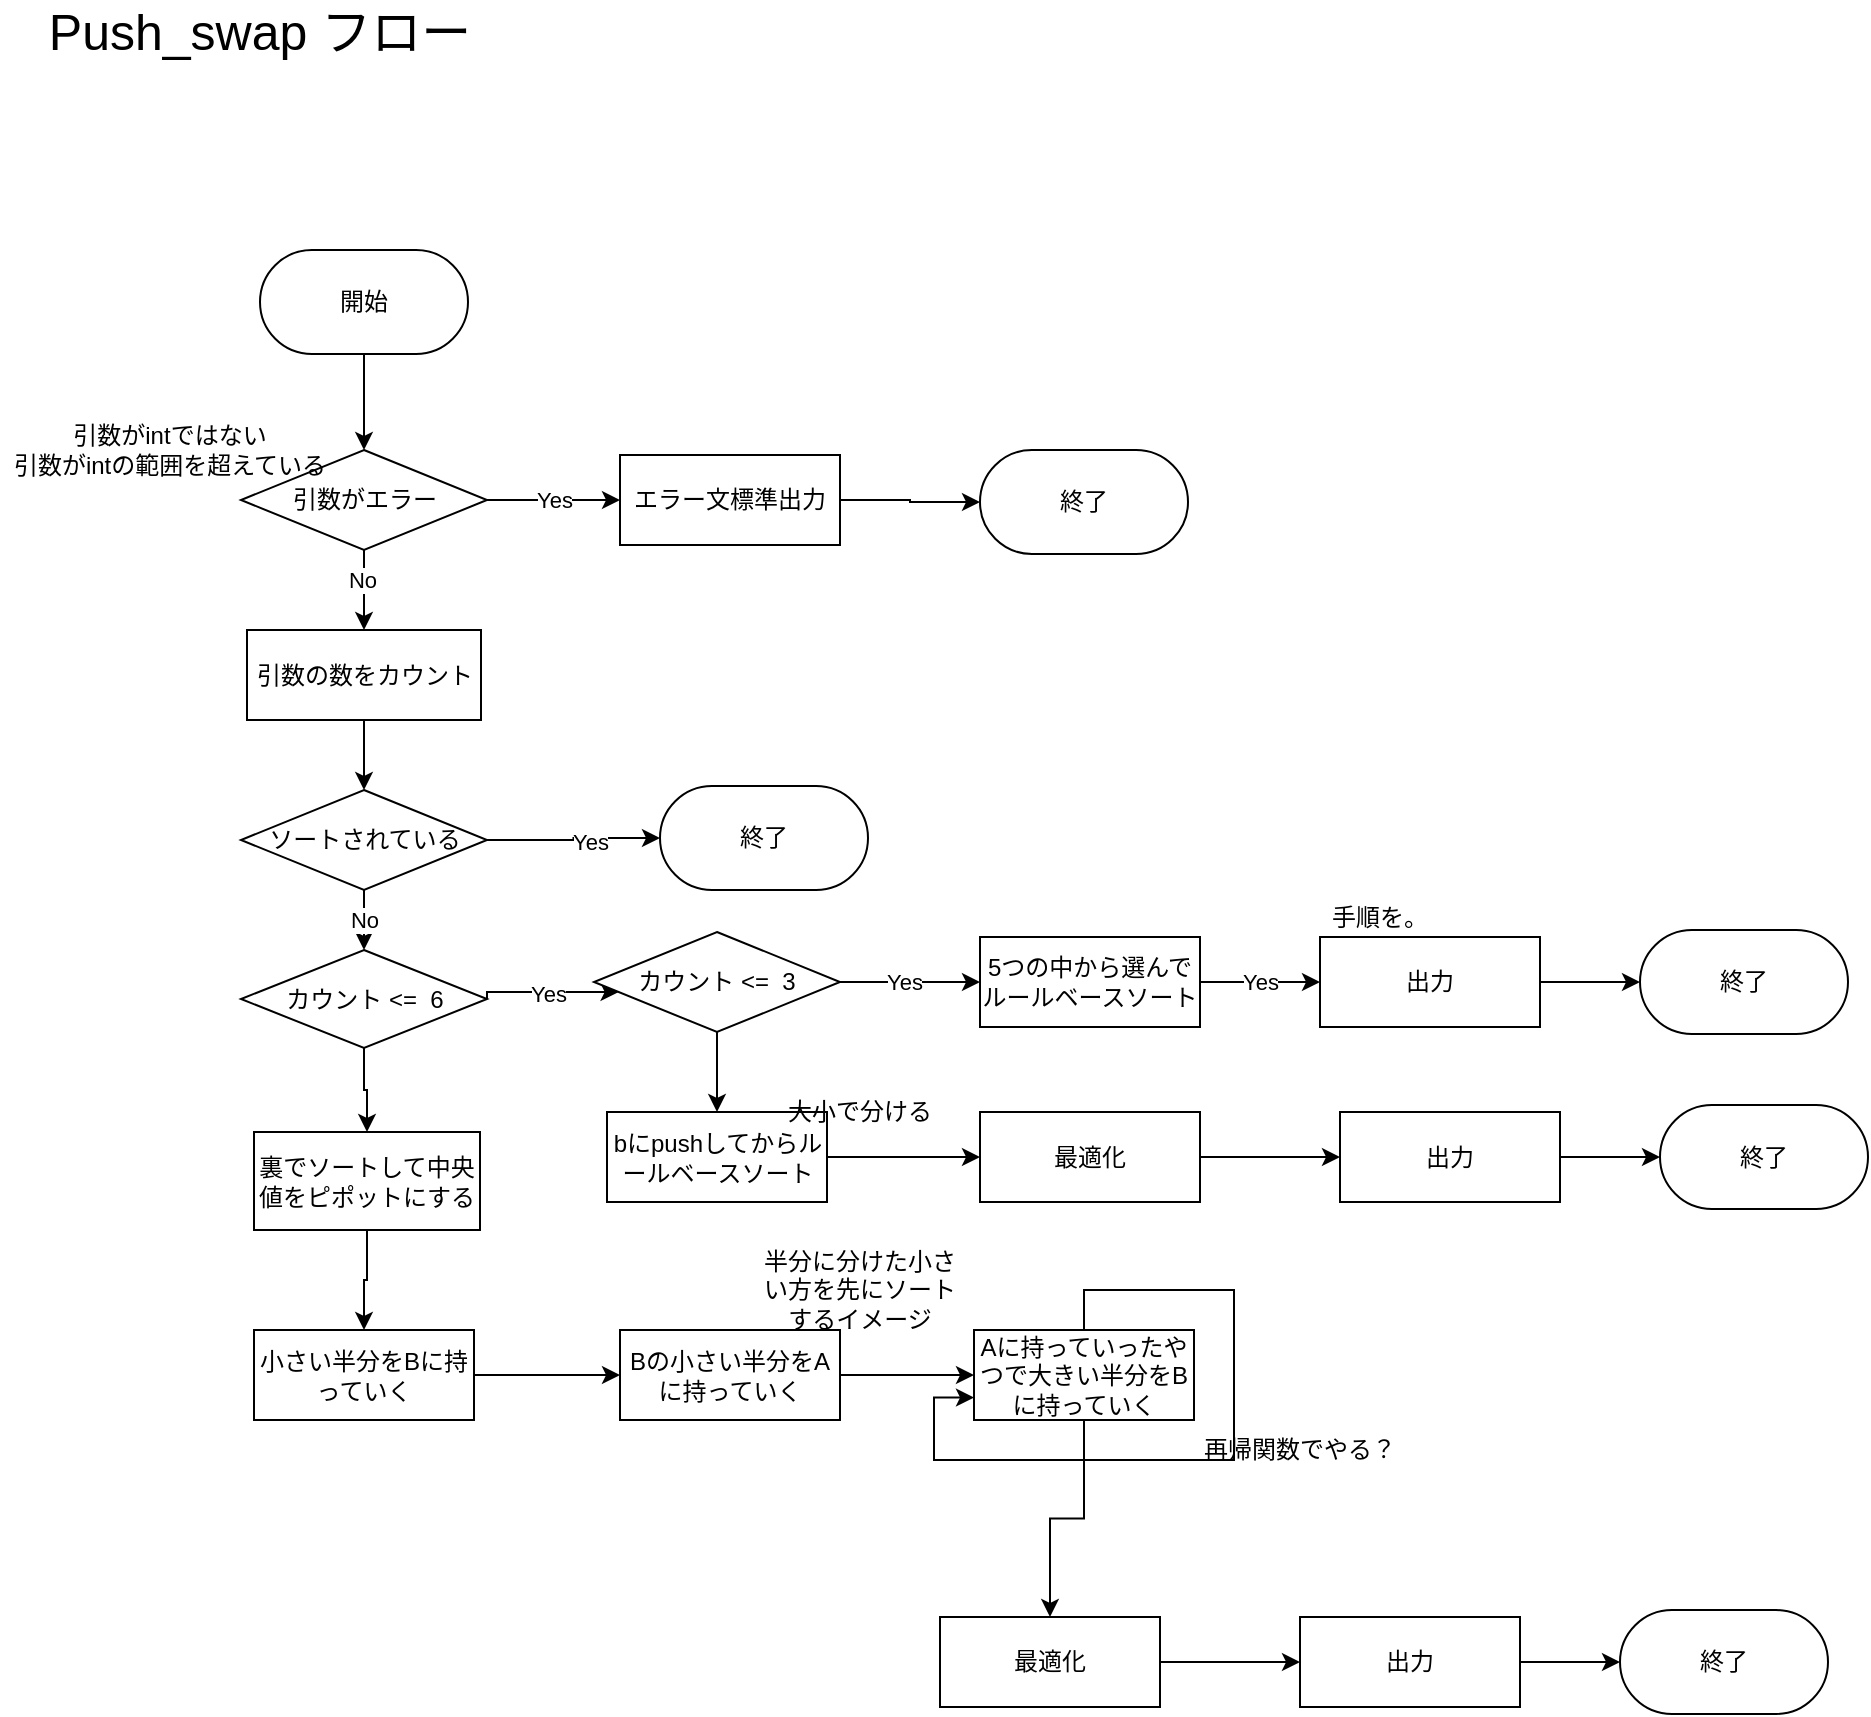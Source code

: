 <mxfile>
    <diagram id="IPizmsa35FWaFHBaQWgS" name="push_swap">
        <mxGraphModel dx="1801" dy="1872" grid="1" gridSize="10" guides="1" tooltips="1" connect="0" arrows="1" fold="1" page="1" pageScale="1" pageWidth="827" pageHeight="1169" math="0" shadow="0">
            <root>
                <mxCell id="0"/>
                <mxCell id="1" parent="0"/>
                <mxCell id="frzHYbRpGc11n68V8Oe7-6" value="&lt;font style=&quot;font-size: 25px&quot;&gt;Push_swap フロー&lt;/font&gt;" style="text;html=1;strokeColor=none;fillColor=none;align=center;verticalAlign=middle;whiteSpace=wrap;rounded=0;strokeWidth=0;" vertex="1" parent="1">
                    <mxGeometry x="-300" y="-280" width="260" height="20" as="geometry"/>
                </mxCell>
                <mxCell id="Gc7dPVeGJiUe8FWDM94Z-13" style="edgeStyle=orthogonalEdgeStyle;rounded=0;orthogonalLoop=1;jettySize=auto;html=1;entryX=0.5;entryY=0;entryDx=0;entryDy=0;" edge="1" parent="1" source="Gc7dPVeGJiUe8FWDM94Z-5" target="Gc7dPVeGJiUe8FWDM94Z-12">
                    <mxGeometry relative="1" as="geometry"/>
                </mxCell>
                <mxCell id="Gc7dPVeGJiUe8FWDM94Z-5" value="開始" style="rounded=1;whiteSpace=wrap;html=1;arcSize=50;" vertex="1" parent="1">
                    <mxGeometry x="-170" y="-160" width="104" height="52" as="geometry"/>
                </mxCell>
                <mxCell id="Gc7dPVeGJiUe8FWDM94Z-16" value="Yes" style="edgeStyle=orthogonalEdgeStyle;rounded=0;orthogonalLoop=1;jettySize=auto;html=1;entryX=0;entryY=0.5;entryDx=0;entryDy=0;" edge="1" parent="1" source="Gc7dPVeGJiUe8FWDM94Z-12" target="Gc7dPVeGJiUe8FWDM94Z-15">
                    <mxGeometry relative="1" as="geometry"/>
                </mxCell>
                <mxCell id="Gc7dPVeGJiUe8FWDM94Z-19" style="edgeStyle=orthogonalEdgeStyle;rounded=0;orthogonalLoop=1;jettySize=auto;html=1;entryX=0.5;entryY=0;entryDx=0;entryDy=0;" edge="1" parent="1" source="Gc7dPVeGJiUe8FWDM94Z-12" target="Gc7dPVeGJiUe8FWDM94Z-18">
                    <mxGeometry relative="1" as="geometry"/>
                </mxCell>
                <mxCell id="Gc7dPVeGJiUe8FWDM94Z-35" value="No" style="edgeLabel;html=1;align=center;verticalAlign=middle;resizable=0;points=[];" vertex="1" connectable="0" parent="Gc7dPVeGJiUe8FWDM94Z-19">
                    <mxGeometry x="-0.269" y="-1" relative="1" as="geometry">
                        <mxPoint as="offset"/>
                    </mxGeometry>
                </mxCell>
                <mxCell id="Gc7dPVeGJiUe8FWDM94Z-12" value="引数がエラー" style="rhombus;whiteSpace=wrap;html=1;" vertex="1" parent="1">
                    <mxGeometry x="-179.5" y="-60" width="123" height="50" as="geometry"/>
                </mxCell>
                <mxCell id="Gc7dPVeGJiUe8FWDM94Z-14" value="終了" style="rounded=1;whiteSpace=wrap;html=1;arcSize=50;" vertex="1" parent="1">
                    <mxGeometry x="190" y="-60" width="104" height="52" as="geometry"/>
                </mxCell>
                <mxCell id="Gc7dPVeGJiUe8FWDM94Z-17" style="edgeStyle=orthogonalEdgeStyle;rounded=0;orthogonalLoop=1;jettySize=auto;html=1;entryX=0;entryY=0.5;entryDx=0;entryDy=0;" edge="1" parent="1" source="Gc7dPVeGJiUe8FWDM94Z-15" target="Gc7dPVeGJiUe8FWDM94Z-14">
                    <mxGeometry relative="1" as="geometry"/>
                </mxCell>
                <mxCell id="Gc7dPVeGJiUe8FWDM94Z-15" value="エラー文標準出力" style="rounded=0;whiteSpace=wrap;html=1;" vertex="1" parent="1">
                    <mxGeometry x="10" y="-57.5" width="110" height="45" as="geometry"/>
                </mxCell>
                <mxCell id="Gc7dPVeGJiUe8FWDM94Z-68" style="edgeStyle=orthogonalEdgeStyle;rounded=0;orthogonalLoop=1;jettySize=auto;html=1;" edge="1" parent="1" source="Gc7dPVeGJiUe8FWDM94Z-18" target="Gc7dPVeGJiUe8FWDM94Z-67">
                    <mxGeometry relative="1" as="geometry"/>
                </mxCell>
                <mxCell id="Gc7dPVeGJiUe8FWDM94Z-18" value="引数の数をカウント" style="rounded=0;whiteSpace=wrap;html=1;" vertex="1" parent="1">
                    <mxGeometry x="-176.5" y="30" width="117" height="45" as="geometry"/>
                </mxCell>
                <mxCell id="Gc7dPVeGJiUe8FWDM94Z-28" style="edgeStyle=orthogonalEdgeStyle;rounded=0;orthogonalLoop=1;jettySize=auto;html=1;exitX=1;exitY=0.5;exitDx=0;exitDy=0;" edge="1" parent="1" source="Gc7dPVeGJiUe8FWDM94Z-20" target="Gc7dPVeGJiUe8FWDM94Z-26">
                    <mxGeometry relative="1" as="geometry">
                        <Array as="points">
                            <mxPoint x="-10" y="211"/>
                            <mxPoint x="-10" y="211"/>
                        </Array>
                    </mxGeometry>
                </mxCell>
                <mxCell id="Gc7dPVeGJiUe8FWDM94Z-29" value="Yes" style="edgeLabel;html=1;align=center;verticalAlign=middle;resizable=0;points=[];" vertex="1" connectable="0" parent="Gc7dPVeGJiUe8FWDM94Z-28">
                    <mxGeometry x="-0.018" y="-1" relative="1" as="geometry">
                        <mxPoint as="offset"/>
                    </mxGeometry>
                </mxCell>
                <mxCell id="Gc7dPVeGJiUe8FWDM94Z-59" style="edgeStyle=orthogonalEdgeStyle;rounded=0;orthogonalLoop=1;jettySize=auto;html=1;entryX=0.5;entryY=0;entryDx=0;entryDy=0;" edge="1" parent="1" source="Gc7dPVeGJiUe8FWDM94Z-20" target="Gc7dPVeGJiUe8FWDM94Z-58">
                    <mxGeometry relative="1" as="geometry"/>
                </mxCell>
                <mxCell id="Gc7dPVeGJiUe8FWDM94Z-20" value="カウント &amp;lt;=&amp;nbsp; 6" style="rhombus;whiteSpace=wrap;html=1;" vertex="1" parent="1">
                    <mxGeometry x="-179.5" y="190" width="123" height="49" as="geometry"/>
                </mxCell>
                <mxCell id="Gc7dPVeGJiUe8FWDM94Z-31" style="edgeStyle=orthogonalEdgeStyle;rounded=0;orthogonalLoop=1;jettySize=auto;html=1;" edge="1" parent="1" source="Gc7dPVeGJiUe8FWDM94Z-26" target="Gc7dPVeGJiUe8FWDM94Z-30">
                    <mxGeometry relative="1" as="geometry"/>
                </mxCell>
                <mxCell id="Gc7dPVeGJiUe8FWDM94Z-34" value="Yes" style="edgeLabel;html=1;align=center;verticalAlign=middle;resizable=0;points=[];" vertex="1" connectable="0" parent="Gc7dPVeGJiUe8FWDM94Z-31">
                    <mxGeometry x="-0.373" y="-3" relative="1" as="geometry">
                        <mxPoint x="10" y="-3" as="offset"/>
                    </mxGeometry>
                </mxCell>
                <mxCell id="Gc7dPVeGJiUe8FWDM94Z-46" style="edgeStyle=orthogonalEdgeStyle;rounded=0;orthogonalLoop=1;jettySize=auto;html=1;entryX=0.5;entryY=0;entryDx=0;entryDy=0;" edge="1" parent="1" source="Gc7dPVeGJiUe8FWDM94Z-26" target="Gc7dPVeGJiUe8FWDM94Z-45">
                    <mxGeometry relative="1" as="geometry"/>
                </mxCell>
                <mxCell id="Gc7dPVeGJiUe8FWDM94Z-26" value="カウント &amp;lt;=&amp;nbsp; 3" style="rhombus;whiteSpace=wrap;html=1;" vertex="1" parent="1">
                    <mxGeometry x="-3" y="181" width="123" height="50" as="geometry"/>
                </mxCell>
                <mxCell id="Gc7dPVeGJiUe8FWDM94Z-37" value="Yes" style="edgeStyle=orthogonalEdgeStyle;rounded=0;orthogonalLoop=1;jettySize=auto;html=1;entryX=0;entryY=0.5;entryDx=0;entryDy=0;" edge="1" parent="1" source="Gc7dPVeGJiUe8FWDM94Z-30" target="Gc7dPVeGJiUe8FWDM94Z-36">
                    <mxGeometry relative="1" as="geometry"/>
                </mxCell>
                <mxCell id="Gc7dPVeGJiUe8FWDM94Z-30" value="5つの中から選んでルールベースソート" style="rounded=0;whiteSpace=wrap;html=1;" vertex="1" parent="1">
                    <mxGeometry x="190" y="183.5" width="110" height="45" as="geometry"/>
                </mxCell>
                <mxCell id="Gc7dPVeGJiUe8FWDM94Z-39" style="edgeStyle=orthogonalEdgeStyle;rounded=0;orthogonalLoop=1;jettySize=auto;html=1;entryX=0;entryY=0.5;entryDx=0;entryDy=0;" edge="1" parent="1" source="Gc7dPVeGJiUe8FWDM94Z-36" target="Gc7dPVeGJiUe8FWDM94Z-38">
                    <mxGeometry relative="1" as="geometry"/>
                </mxCell>
                <mxCell id="Gc7dPVeGJiUe8FWDM94Z-36" value="出力" style="rounded=0;whiteSpace=wrap;html=1;" vertex="1" parent="1">
                    <mxGeometry x="360" y="183.5" width="110" height="45" as="geometry"/>
                </mxCell>
                <mxCell id="Gc7dPVeGJiUe8FWDM94Z-38" value="終了" style="rounded=1;whiteSpace=wrap;html=1;arcSize=50;" vertex="1" parent="1">
                    <mxGeometry x="520" y="180" width="104" height="52" as="geometry"/>
                </mxCell>
                <mxCell id="Gc7dPVeGJiUe8FWDM94Z-50" style="edgeStyle=orthogonalEdgeStyle;rounded=0;orthogonalLoop=1;jettySize=auto;html=1;entryX=0;entryY=0.5;entryDx=0;entryDy=0;" edge="1" parent="1" source="Gc7dPVeGJiUe8FWDM94Z-45" target="Gc7dPVeGJiUe8FWDM94Z-49">
                    <mxGeometry relative="1" as="geometry"/>
                </mxCell>
                <mxCell id="Gc7dPVeGJiUe8FWDM94Z-45" value="bにpushしてからルールベースソート" style="rounded=0;whiteSpace=wrap;html=1;" vertex="1" parent="1">
                    <mxGeometry x="3.5" y="271" width="110" height="45" as="geometry"/>
                </mxCell>
                <mxCell id="Gc7dPVeGJiUe8FWDM94Z-54" style="edgeStyle=orthogonalEdgeStyle;rounded=0;orthogonalLoop=1;jettySize=auto;html=1;entryX=0;entryY=0.5;entryDx=0;entryDy=0;" edge="1" parent="1" source="Gc7dPVeGJiUe8FWDM94Z-49" target="Gc7dPVeGJiUe8FWDM94Z-53">
                    <mxGeometry relative="1" as="geometry"/>
                </mxCell>
                <mxCell id="Gc7dPVeGJiUe8FWDM94Z-49" value="最適化" style="rounded=0;whiteSpace=wrap;html=1;" vertex="1" parent="1">
                    <mxGeometry x="190" y="271" width="110" height="45" as="geometry"/>
                </mxCell>
                <mxCell id="Gc7dPVeGJiUe8FWDM94Z-51" value="終了" style="rounded=1;whiteSpace=wrap;html=1;arcSize=50;" vertex="1" parent="1">
                    <mxGeometry x="530" y="267.5" width="104" height="52" as="geometry"/>
                </mxCell>
                <mxCell id="Gc7dPVeGJiUe8FWDM94Z-55" style="edgeStyle=orthogonalEdgeStyle;rounded=0;orthogonalLoop=1;jettySize=auto;html=1;" edge="1" parent="1" source="Gc7dPVeGJiUe8FWDM94Z-53" target="Gc7dPVeGJiUe8FWDM94Z-51">
                    <mxGeometry relative="1" as="geometry"/>
                </mxCell>
                <mxCell id="Gc7dPVeGJiUe8FWDM94Z-53" value="出力" style="rounded=0;whiteSpace=wrap;html=1;" vertex="1" parent="1">
                    <mxGeometry x="370" y="271" width="110" height="45" as="geometry"/>
                </mxCell>
                <mxCell id="Gc7dPVeGJiUe8FWDM94Z-79" style="edgeStyle=orthogonalEdgeStyle;rounded=0;orthogonalLoop=1;jettySize=auto;html=1;" edge="1" parent="1" source="Gc7dPVeGJiUe8FWDM94Z-58" target="Gc7dPVeGJiUe8FWDM94Z-78">
                    <mxGeometry relative="1" as="geometry"/>
                </mxCell>
                <mxCell id="Gc7dPVeGJiUe8FWDM94Z-58" value="裏でソートして中央値をピポットにする" style="rounded=0;whiteSpace=wrap;html=1;" vertex="1" parent="1">
                    <mxGeometry x="-173" y="281" width="113" height="49" as="geometry"/>
                </mxCell>
                <mxCell id="Gc7dPVeGJiUe8FWDM94Z-63" value="引数がintではない&lt;br&gt;引数がintの範囲を超えている" style="text;html=1;strokeColor=none;fillColor=none;align=center;verticalAlign=middle;whiteSpace=wrap;rounded=0;" vertex="1" parent="1">
                    <mxGeometry x="-300" y="-80" width="170" height="40" as="geometry"/>
                </mxCell>
                <mxCell id="Gc7dPVeGJiUe8FWDM94Z-65" value="大小で分ける" style="text;html=1;strokeColor=none;fillColor=none;align=center;verticalAlign=middle;whiteSpace=wrap;rounded=0;" vertex="1" parent="1">
                    <mxGeometry x="80" y="261" width="100" height="20" as="geometry"/>
                </mxCell>
                <mxCell id="Gc7dPVeGJiUe8FWDM94Z-69" value="No" style="edgeStyle=orthogonalEdgeStyle;rounded=0;orthogonalLoop=1;jettySize=auto;html=1;entryX=0.5;entryY=0;entryDx=0;entryDy=0;" edge="1" parent="1" source="Gc7dPVeGJiUe8FWDM94Z-67" target="Gc7dPVeGJiUe8FWDM94Z-20">
                    <mxGeometry relative="1" as="geometry"/>
                </mxCell>
                <mxCell id="Gc7dPVeGJiUe8FWDM94Z-76" style="edgeStyle=orthogonalEdgeStyle;rounded=0;orthogonalLoop=1;jettySize=auto;html=1;" edge="1" parent="1" source="Gc7dPVeGJiUe8FWDM94Z-67" target="Gc7dPVeGJiUe8FWDM94Z-75">
                    <mxGeometry relative="1" as="geometry"/>
                </mxCell>
                <mxCell id="Gc7dPVeGJiUe8FWDM94Z-77" value="Yes" style="edgeLabel;html=1;align=center;verticalAlign=middle;resizable=0;points=[];" vertex="1" connectable="0" parent="Gc7dPVeGJiUe8FWDM94Z-76">
                    <mxGeometry x="0.201" y="-2" relative="1" as="geometry">
                        <mxPoint as="offset"/>
                    </mxGeometry>
                </mxCell>
                <mxCell id="Gc7dPVeGJiUe8FWDM94Z-67" value="ソートされている" style="rhombus;whiteSpace=wrap;html=1;" vertex="1" parent="1">
                    <mxGeometry x="-179.5" y="110" width="123" height="50" as="geometry"/>
                </mxCell>
                <mxCell id="Gc7dPVeGJiUe8FWDM94Z-72" value="手順を。" style="text;html=1;strokeColor=none;fillColor=none;align=center;verticalAlign=middle;whiteSpace=wrap;rounded=0;" vertex="1" parent="1">
                    <mxGeometry x="340" y="163.5" width="100" height="20" as="geometry"/>
                </mxCell>
                <mxCell id="Gc7dPVeGJiUe8FWDM94Z-75" value="終了" style="rounded=1;whiteSpace=wrap;html=1;arcSize=50;" vertex="1" parent="1">
                    <mxGeometry x="30" y="108" width="104" height="52" as="geometry"/>
                </mxCell>
                <mxCell id="Gc7dPVeGJiUe8FWDM94Z-81" style="edgeStyle=orthogonalEdgeStyle;rounded=0;orthogonalLoop=1;jettySize=auto;html=1;entryX=0;entryY=0.5;entryDx=0;entryDy=0;" edge="1" parent="1" source="Gc7dPVeGJiUe8FWDM94Z-78" target="Gc7dPVeGJiUe8FWDM94Z-80">
                    <mxGeometry relative="1" as="geometry"/>
                </mxCell>
                <mxCell id="Gc7dPVeGJiUe8FWDM94Z-78" value="小さい半分をBに持っていく" style="rounded=0;whiteSpace=wrap;html=1;" vertex="1" parent="1">
                    <mxGeometry x="-173" y="380" width="110" height="45" as="geometry"/>
                </mxCell>
                <mxCell id="Gc7dPVeGJiUe8FWDM94Z-84" style="edgeStyle=orthogonalEdgeStyle;rounded=0;orthogonalLoop=1;jettySize=auto;html=1;entryX=0;entryY=0.5;entryDx=0;entryDy=0;" edge="1" parent="1" source="Gc7dPVeGJiUe8FWDM94Z-80" target="Gc7dPVeGJiUe8FWDM94Z-82">
                    <mxGeometry relative="1" as="geometry"/>
                </mxCell>
                <mxCell id="Gc7dPVeGJiUe8FWDM94Z-80" value="Bの小さい半分をAに持っていく" style="rounded=0;whiteSpace=wrap;html=1;" vertex="1" parent="1">
                    <mxGeometry x="10" y="380" width="110" height="45" as="geometry"/>
                </mxCell>
                <mxCell id="Gc7dPVeGJiUe8FWDM94Z-90" style="edgeStyle=orthogonalEdgeStyle;rounded=0;orthogonalLoop=1;jettySize=auto;html=1;" edge="1" parent="1" source="Gc7dPVeGJiUe8FWDM94Z-82" target="Gc7dPVeGJiUe8FWDM94Z-87">
                    <mxGeometry relative="1" as="geometry"/>
                </mxCell>
                <mxCell id="Gc7dPVeGJiUe8FWDM94Z-82" value="Aに持っていったやつで大きい半分をBに持っていく" style="rounded=0;whiteSpace=wrap;html=1;" vertex="1" parent="1">
                    <mxGeometry x="187" y="380" width="110" height="45" as="geometry"/>
                </mxCell>
                <mxCell id="Gc7dPVeGJiUe8FWDM94Z-83" value="半分に分けた小さい方を先にソートするイメージ" style="text;html=1;strokeColor=none;fillColor=none;align=center;verticalAlign=middle;whiteSpace=wrap;rounded=0;" vertex="1" parent="1">
                    <mxGeometry x="80" y="350" width="100" height="20" as="geometry"/>
                </mxCell>
                <mxCell id="Gc7dPVeGJiUe8FWDM94Z-85" style="edgeStyle=orthogonalEdgeStyle;rounded=0;orthogonalLoop=1;jettySize=auto;html=1;entryX=0;entryY=0.75;entryDx=0;entryDy=0;" edge="1" parent="1" source="Gc7dPVeGJiUe8FWDM94Z-82" target="Gc7dPVeGJiUe8FWDM94Z-82">
                    <mxGeometry relative="1" as="geometry"/>
                </mxCell>
                <mxCell id="Gc7dPVeGJiUe8FWDM94Z-86" value="再帰関数でやる？" style="text;html=1;strokeColor=none;fillColor=none;align=center;verticalAlign=middle;whiteSpace=wrap;rounded=0;" vertex="1" parent="1">
                    <mxGeometry x="300" y="430" width="100" height="20" as="geometry"/>
                </mxCell>
                <mxCell id="Gc7dPVeGJiUe8FWDM94Z-91" style="edgeStyle=orthogonalEdgeStyle;rounded=0;orthogonalLoop=1;jettySize=auto;html=1;" edge="1" parent="1" source="Gc7dPVeGJiUe8FWDM94Z-87" target="Gc7dPVeGJiUe8FWDM94Z-89">
                    <mxGeometry relative="1" as="geometry"/>
                </mxCell>
                <mxCell id="Gc7dPVeGJiUe8FWDM94Z-87" value="最適化" style="rounded=0;whiteSpace=wrap;html=1;" vertex="1" parent="1">
                    <mxGeometry x="170" y="523.5" width="110" height="45" as="geometry"/>
                </mxCell>
                <mxCell id="Gc7dPVeGJiUe8FWDM94Z-88" value="終了" style="rounded=1;whiteSpace=wrap;html=1;arcSize=50;" vertex="1" parent="1">
                    <mxGeometry x="510" y="520" width="104" height="52" as="geometry"/>
                </mxCell>
                <mxCell id="Gc7dPVeGJiUe8FWDM94Z-92" style="edgeStyle=orthogonalEdgeStyle;rounded=0;orthogonalLoop=1;jettySize=auto;html=1;" edge="1" parent="1" source="Gc7dPVeGJiUe8FWDM94Z-89" target="Gc7dPVeGJiUe8FWDM94Z-88">
                    <mxGeometry relative="1" as="geometry"/>
                </mxCell>
                <mxCell id="Gc7dPVeGJiUe8FWDM94Z-89" value="出力" style="rounded=0;whiteSpace=wrap;html=1;" vertex="1" parent="1">
                    <mxGeometry x="350" y="523.5" width="110" height="45" as="geometry"/>
                </mxCell>
            </root>
        </mxGraphModel>
    </diagram>
</mxfile>